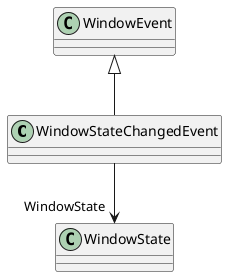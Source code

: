 @startuml
class WindowStateChangedEvent {
}
WindowEvent <|-- WindowStateChangedEvent
WindowStateChangedEvent --> "WindowState" WindowState
@enduml
